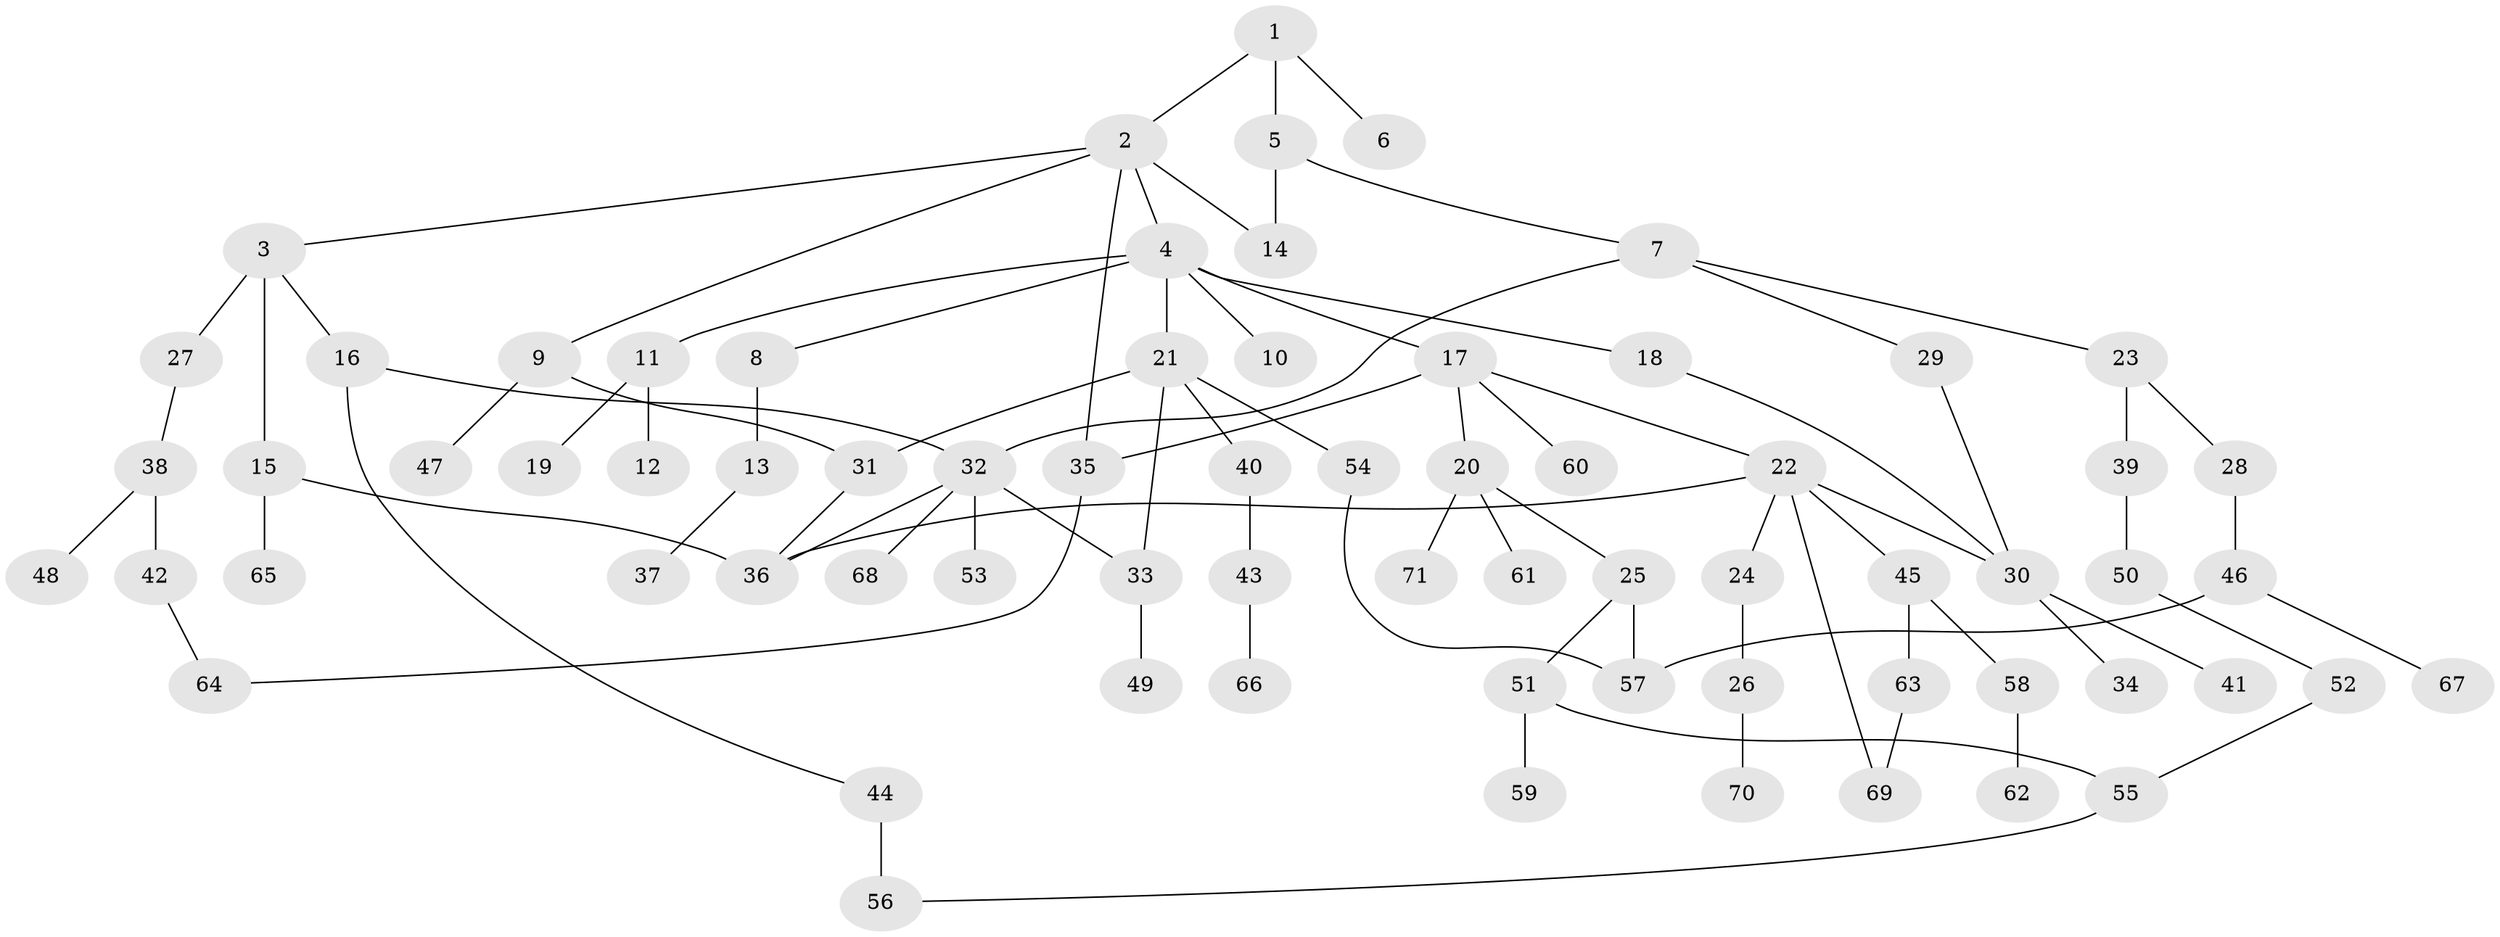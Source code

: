 // original degree distribution, {4: 0.04929577464788732, 7: 0.028169014084507043, 6: 0.02112676056338028, 3: 0.1619718309859155, 2: 0.29577464788732394, 5: 0.04225352112676056, 1: 0.4014084507042254}
// Generated by graph-tools (version 1.1) at 2025/34/03/09/25 02:34:09]
// undirected, 71 vertices, 86 edges
graph export_dot {
graph [start="1"]
  node [color=gray90,style=filled];
  1;
  2;
  3;
  4;
  5;
  6;
  7;
  8;
  9;
  10;
  11;
  12;
  13;
  14;
  15;
  16;
  17;
  18;
  19;
  20;
  21;
  22;
  23;
  24;
  25;
  26;
  27;
  28;
  29;
  30;
  31;
  32;
  33;
  34;
  35;
  36;
  37;
  38;
  39;
  40;
  41;
  42;
  43;
  44;
  45;
  46;
  47;
  48;
  49;
  50;
  51;
  52;
  53;
  54;
  55;
  56;
  57;
  58;
  59;
  60;
  61;
  62;
  63;
  64;
  65;
  66;
  67;
  68;
  69;
  70;
  71;
  1 -- 2 [weight=1.0];
  1 -- 5 [weight=1.0];
  1 -- 6 [weight=1.0];
  2 -- 3 [weight=1.0];
  2 -- 4 [weight=1.0];
  2 -- 9 [weight=1.0];
  2 -- 14 [weight=1.0];
  2 -- 35 [weight=1.0];
  3 -- 15 [weight=1.0];
  3 -- 16 [weight=1.0];
  3 -- 27 [weight=2.0];
  4 -- 8 [weight=1.0];
  4 -- 10 [weight=1.0];
  4 -- 11 [weight=1.0];
  4 -- 17 [weight=2.0];
  4 -- 18 [weight=1.0];
  4 -- 21 [weight=1.0];
  5 -- 7 [weight=1.0];
  5 -- 14 [weight=1.0];
  7 -- 23 [weight=1.0];
  7 -- 29 [weight=1.0];
  7 -- 32 [weight=1.0];
  8 -- 13 [weight=3.0];
  9 -- 31 [weight=2.0];
  9 -- 47 [weight=1.0];
  11 -- 12 [weight=1.0];
  11 -- 19 [weight=1.0];
  13 -- 37 [weight=1.0];
  15 -- 36 [weight=2.0];
  15 -- 65 [weight=1.0];
  16 -- 32 [weight=1.0];
  16 -- 44 [weight=1.0];
  17 -- 20 [weight=1.0];
  17 -- 22 [weight=1.0];
  17 -- 35 [weight=1.0];
  17 -- 60 [weight=1.0];
  18 -- 30 [weight=1.0];
  20 -- 25 [weight=1.0];
  20 -- 61 [weight=1.0];
  20 -- 71 [weight=1.0];
  21 -- 31 [weight=1.0];
  21 -- 33 [weight=1.0];
  21 -- 40 [weight=1.0];
  21 -- 54 [weight=1.0];
  22 -- 24 [weight=1.0];
  22 -- 30 [weight=1.0];
  22 -- 36 [weight=1.0];
  22 -- 45 [weight=1.0];
  22 -- 69 [weight=1.0];
  23 -- 28 [weight=1.0];
  23 -- 39 [weight=1.0];
  24 -- 26 [weight=1.0];
  25 -- 51 [weight=1.0];
  25 -- 57 [weight=1.0];
  26 -- 70 [weight=1.0];
  27 -- 38 [weight=1.0];
  28 -- 46 [weight=1.0];
  29 -- 30 [weight=1.0];
  30 -- 34 [weight=1.0];
  30 -- 41 [weight=1.0];
  31 -- 36 [weight=1.0];
  32 -- 33 [weight=1.0];
  32 -- 36 [weight=1.0];
  32 -- 53 [weight=4.0];
  32 -- 68 [weight=1.0];
  33 -- 49 [weight=1.0];
  35 -- 64 [weight=1.0];
  38 -- 42 [weight=1.0];
  38 -- 48 [weight=1.0];
  39 -- 50 [weight=1.0];
  40 -- 43 [weight=1.0];
  42 -- 64 [weight=1.0];
  43 -- 66 [weight=1.0];
  44 -- 56 [weight=2.0];
  45 -- 58 [weight=1.0];
  45 -- 63 [weight=1.0];
  46 -- 57 [weight=1.0];
  46 -- 67 [weight=1.0];
  50 -- 52 [weight=1.0];
  51 -- 55 [weight=1.0];
  51 -- 59 [weight=1.0];
  52 -- 55 [weight=1.0];
  54 -- 57 [weight=1.0];
  55 -- 56 [weight=1.0];
  58 -- 62 [weight=2.0];
  63 -- 69 [weight=1.0];
}
